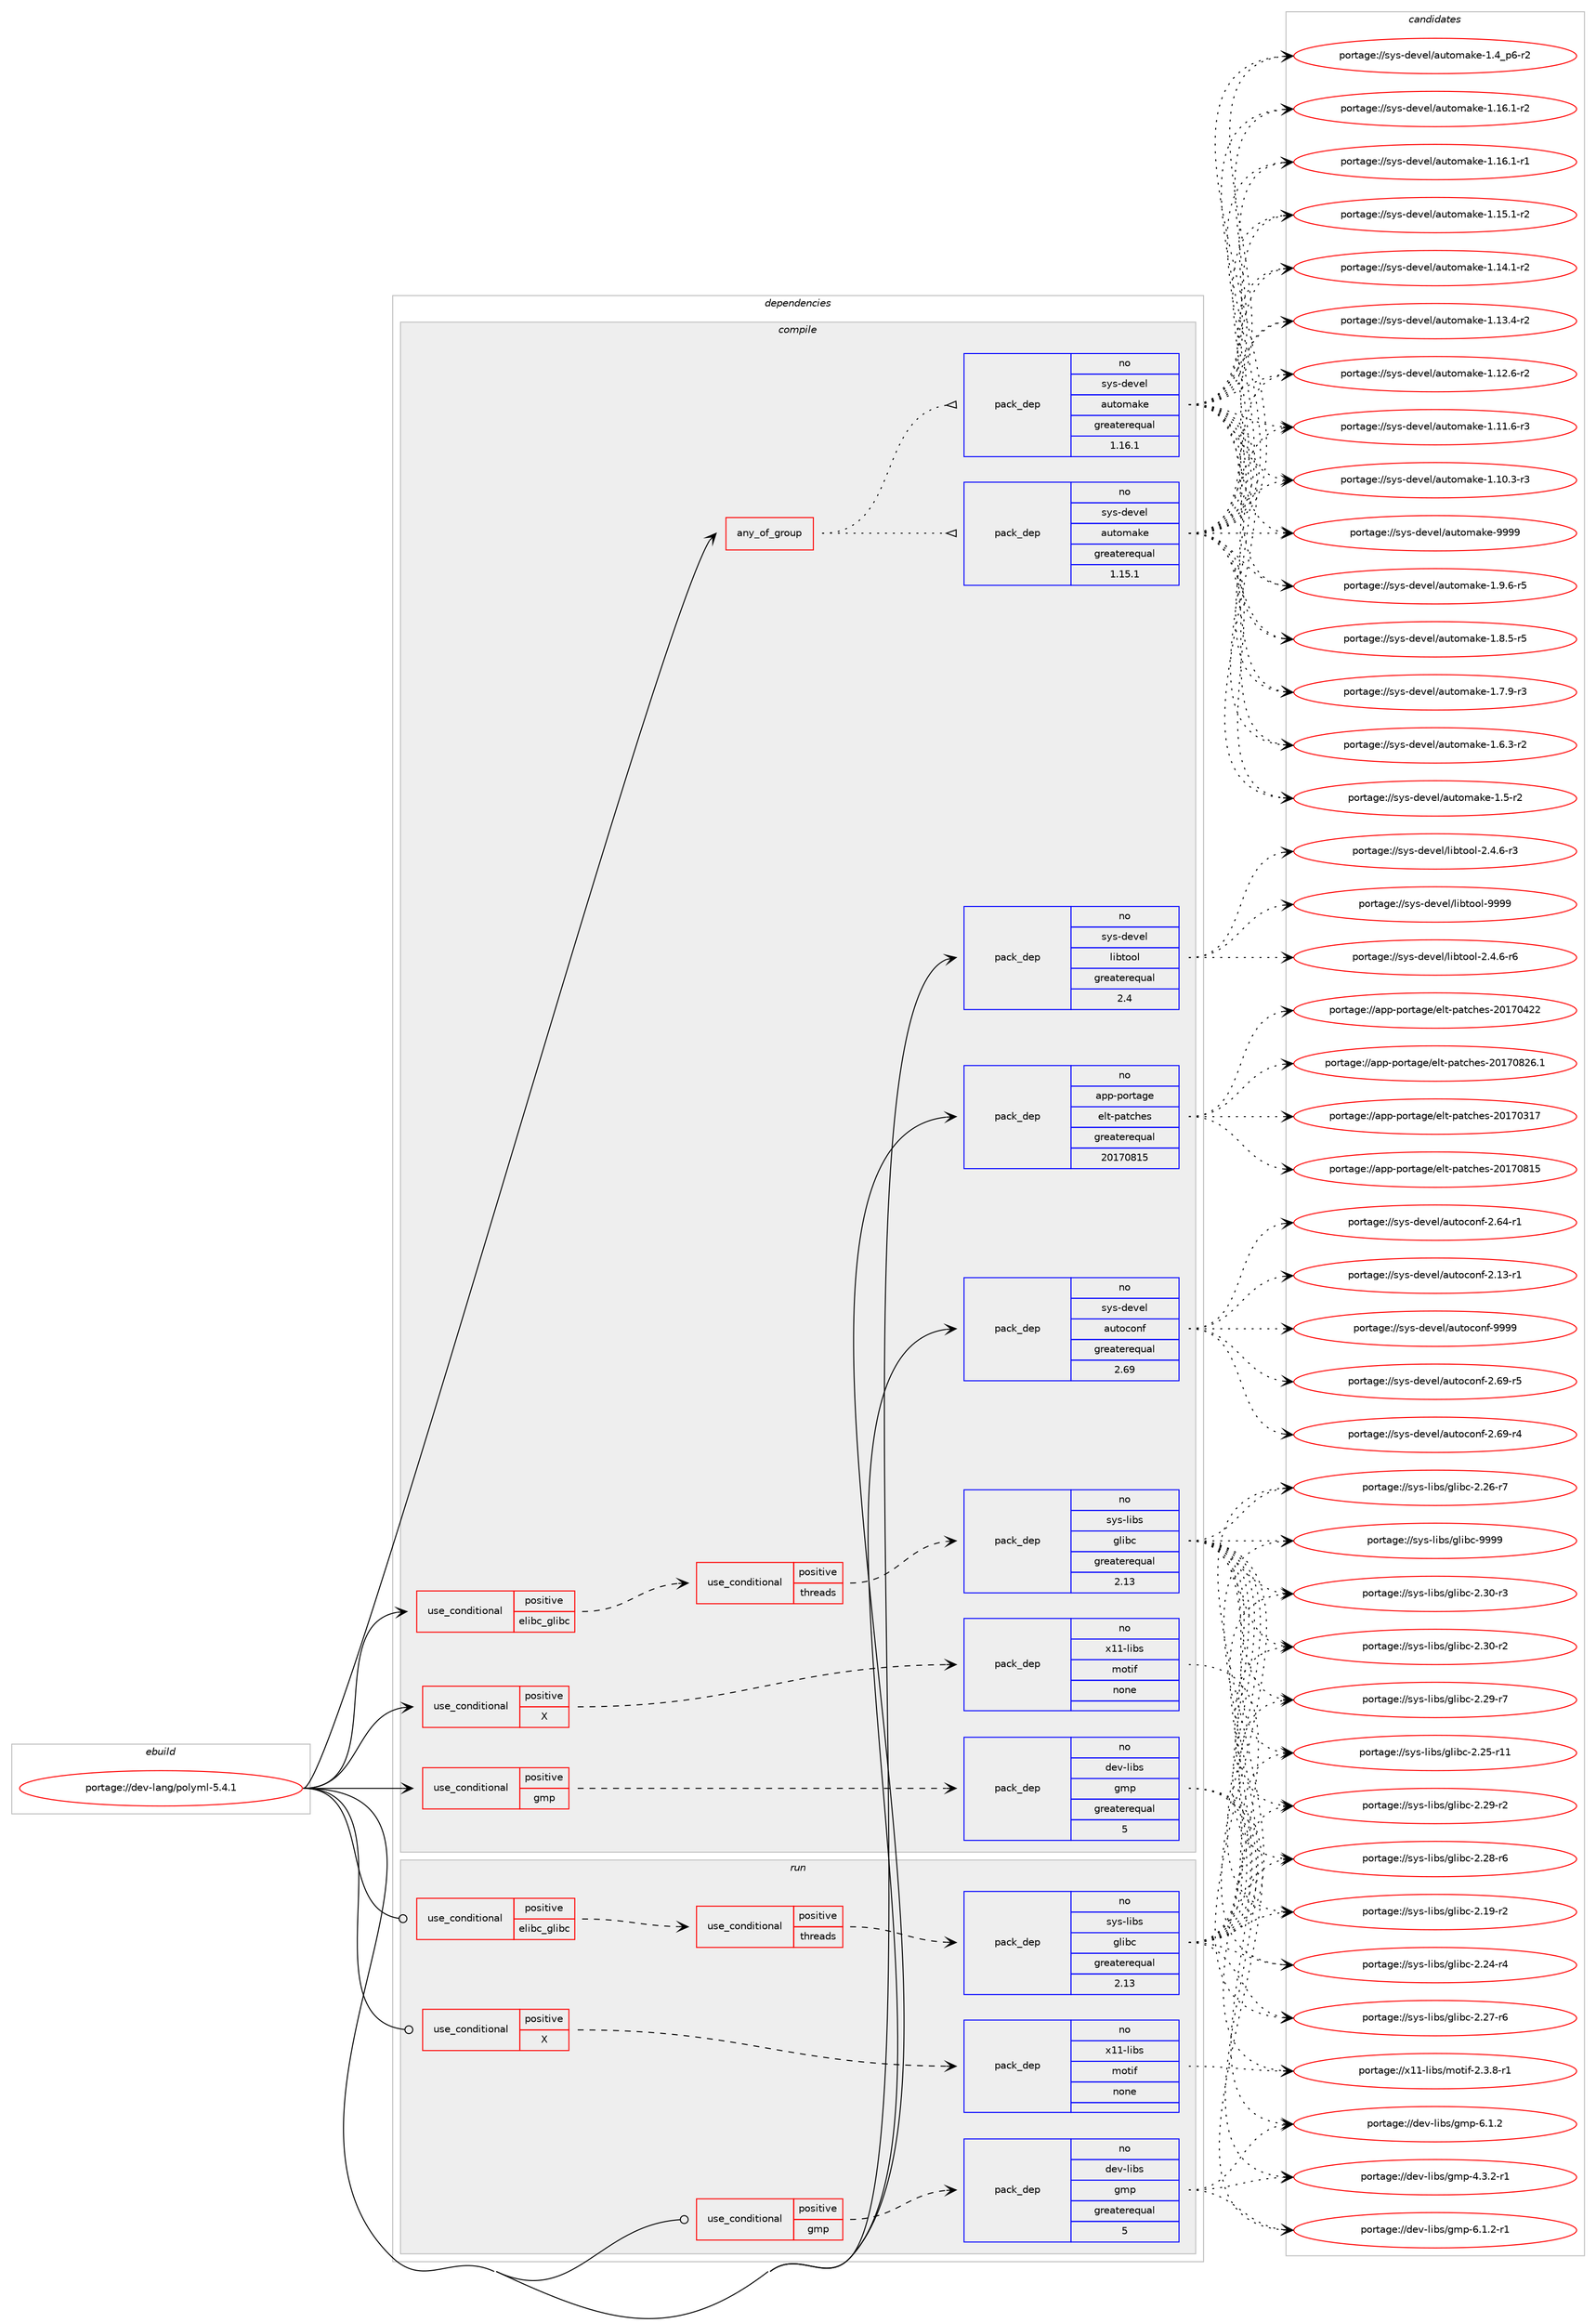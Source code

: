 digraph prolog {

# *************
# Graph options
# *************

newrank=true;
concentrate=true;
compound=true;
graph [rankdir=LR,fontname=Helvetica,fontsize=10,ranksep=1.5];#, ranksep=2.5, nodesep=0.2];
edge  [arrowhead=vee];
node  [fontname=Helvetica,fontsize=10];

# **********
# The ebuild
# **********

subgraph cluster_leftcol {
color=gray;
label=<<i>ebuild</i>>;
id [label="portage://dev-lang/polyml-5.4.1", color=red, width=4, href="../dev-lang/polyml-5.4.1.svg"];
}

# ****************
# The dependencies
# ****************

subgraph cluster_midcol {
color=gray;
label=<<i>dependencies</i>>;
subgraph cluster_compile {
fillcolor="#eeeeee";
style=filled;
label=<<i>compile</i>>;
subgraph any5224 {
dependency519423 [label=<<TABLE BORDER="0" CELLBORDER="1" CELLSPACING="0" CELLPADDING="4"><TR><TD CELLPADDING="10">any_of_group</TD></TR></TABLE>>, shape=none, color=red];subgraph pack386818 {
dependency519424 [label=<<TABLE BORDER="0" CELLBORDER="1" CELLSPACING="0" CELLPADDING="4" WIDTH="220"><TR><TD ROWSPAN="6" CELLPADDING="30">pack_dep</TD></TR><TR><TD WIDTH="110">no</TD></TR><TR><TD>sys-devel</TD></TR><TR><TD>automake</TD></TR><TR><TD>greaterequal</TD></TR><TR><TD>1.16.1</TD></TR></TABLE>>, shape=none, color=blue];
}
dependency519423:e -> dependency519424:w [weight=20,style="dotted",arrowhead="oinv"];
subgraph pack386819 {
dependency519425 [label=<<TABLE BORDER="0" CELLBORDER="1" CELLSPACING="0" CELLPADDING="4" WIDTH="220"><TR><TD ROWSPAN="6" CELLPADDING="30">pack_dep</TD></TR><TR><TD WIDTH="110">no</TD></TR><TR><TD>sys-devel</TD></TR><TR><TD>automake</TD></TR><TR><TD>greaterequal</TD></TR><TR><TD>1.15.1</TD></TR></TABLE>>, shape=none, color=blue];
}
dependency519423:e -> dependency519425:w [weight=20,style="dotted",arrowhead="oinv"];
}
id:e -> dependency519423:w [weight=20,style="solid",arrowhead="vee"];
subgraph cond127144 {
dependency519426 [label=<<TABLE BORDER="0" CELLBORDER="1" CELLSPACING="0" CELLPADDING="4"><TR><TD ROWSPAN="3" CELLPADDING="10">use_conditional</TD></TR><TR><TD>positive</TD></TR><TR><TD>X</TD></TR></TABLE>>, shape=none, color=red];
subgraph pack386820 {
dependency519427 [label=<<TABLE BORDER="0" CELLBORDER="1" CELLSPACING="0" CELLPADDING="4" WIDTH="220"><TR><TD ROWSPAN="6" CELLPADDING="30">pack_dep</TD></TR><TR><TD WIDTH="110">no</TD></TR><TR><TD>x11-libs</TD></TR><TR><TD>motif</TD></TR><TR><TD>none</TD></TR><TR><TD></TD></TR></TABLE>>, shape=none, color=blue];
}
dependency519426:e -> dependency519427:w [weight=20,style="dashed",arrowhead="vee"];
}
id:e -> dependency519426:w [weight=20,style="solid",arrowhead="vee"];
subgraph cond127145 {
dependency519428 [label=<<TABLE BORDER="0" CELLBORDER="1" CELLSPACING="0" CELLPADDING="4"><TR><TD ROWSPAN="3" CELLPADDING="10">use_conditional</TD></TR><TR><TD>positive</TD></TR><TR><TD>elibc_glibc</TD></TR></TABLE>>, shape=none, color=red];
subgraph cond127146 {
dependency519429 [label=<<TABLE BORDER="0" CELLBORDER="1" CELLSPACING="0" CELLPADDING="4"><TR><TD ROWSPAN="3" CELLPADDING="10">use_conditional</TD></TR><TR><TD>positive</TD></TR><TR><TD>threads</TD></TR></TABLE>>, shape=none, color=red];
subgraph pack386821 {
dependency519430 [label=<<TABLE BORDER="0" CELLBORDER="1" CELLSPACING="0" CELLPADDING="4" WIDTH="220"><TR><TD ROWSPAN="6" CELLPADDING="30">pack_dep</TD></TR><TR><TD WIDTH="110">no</TD></TR><TR><TD>sys-libs</TD></TR><TR><TD>glibc</TD></TR><TR><TD>greaterequal</TD></TR><TR><TD>2.13</TD></TR></TABLE>>, shape=none, color=blue];
}
dependency519429:e -> dependency519430:w [weight=20,style="dashed",arrowhead="vee"];
}
dependency519428:e -> dependency519429:w [weight=20,style="dashed",arrowhead="vee"];
}
id:e -> dependency519428:w [weight=20,style="solid",arrowhead="vee"];
subgraph cond127147 {
dependency519431 [label=<<TABLE BORDER="0" CELLBORDER="1" CELLSPACING="0" CELLPADDING="4"><TR><TD ROWSPAN="3" CELLPADDING="10">use_conditional</TD></TR><TR><TD>positive</TD></TR><TR><TD>gmp</TD></TR></TABLE>>, shape=none, color=red];
subgraph pack386822 {
dependency519432 [label=<<TABLE BORDER="0" CELLBORDER="1" CELLSPACING="0" CELLPADDING="4" WIDTH="220"><TR><TD ROWSPAN="6" CELLPADDING="30">pack_dep</TD></TR><TR><TD WIDTH="110">no</TD></TR><TR><TD>dev-libs</TD></TR><TR><TD>gmp</TD></TR><TR><TD>greaterequal</TD></TR><TR><TD>5</TD></TR></TABLE>>, shape=none, color=blue];
}
dependency519431:e -> dependency519432:w [weight=20,style="dashed",arrowhead="vee"];
}
id:e -> dependency519431:w [weight=20,style="solid",arrowhead="vee"];
subgraph pack386823 {
dependency519433 [label=<<TABLE BORDER="0" CELLBORDER="1" CELLSPACING="0" CELLPADDING="4" WIDTH="220"><TR><TD ROWSPAN="6" CELLPADDING="30">pack_dep</TD></TR><TR><TD WIDTH="110">no</TD></TR><TR><TD>app-portage</TD></TR><TR><TD>elt-patches</TD></TR><TR><TD>greaterequal</TD></TR><TR><TD>20170815</TD></TR></TABLE>>, shape=none, color=blue];
}
id:e -> dependency519433:w [weight=20,style="solid",arrowhead="vee"];
subgraph pack386824 {
dependency519434 [label=<<TABLE BORDER="0" CELLBORDER="1" CELLSPACING="0" CELLPADDING="4" WIDTH="220"><TR><TD ROWSPAN="6" CELLPADDING="30">pack_dep</TD></TR><TR><TD WIDTH="110">no</TD></TR><TR><TD>sys-devel</TD></TR><TR><TD>autoconf</TD></TR><TR><TD>greaterequal</TD></TR><TR><TD>2.69</TD></TR></TABLE>>, shape=none, color=blue];
}
id:e -> dependency519434:w [weight=20,style="solid",arrowhead="vee"];
subgraph pack386825 {
dependency519435 [label=<<TABLE BORDER="0" CELLBORDER="1" CELLSPACING="0" CELLPADDING="4" WIDTH="220"><TR><TD ROWSPAN="6" CELLPADDING="30">pack_dep</TD></TR><TR><TD WIDTH="110">no</TD></TR><TR><TD>sys-devel</TD></TR><TR><TD>libtool</TD></TR><TR><TD>greaterequal</TD></TR><TR><TD>2.4</TD></TR></TABLE>>, shape=none, color=blue];
}
id:e -> dependency519435:w [weight=20,style="solid",arrowhead="vee"];
}
subgraph cluster_compileandrun {
fillcolor="#eeeeee";
style=filled;
label=<<i>compile and run</i>>;
}
subgraph cluster_run {
fillcolor="#eeeeee";
style=filled;
label=<<i>run</i>>;
subgraph cond127148 {
dependency519436 [label=<<TABLE BORDER="0" CELLBORDER="1" CELLSPACING="0" CELLPADDING="4"><TR><TD ROWSPAN="3" CELLPADDING="10">use_conditional</TD></TR><TR><TD>positive</TD></TR><TR><TD>X</TD></TR></TABLE>>, shape=none, color=red];
subgraph pack386826 {
dependency519437 [label=<<TABLE BORDER="0" CELLBORDER="1" CELLSPACING="0" CELLPADDING="4" WIDTH="220"><TR><TD ROWSPAN="6" CELLPADDING="30">pack_dep</TD></TR><TR><TD WIDTH="110">no</TD></TR><TR><TD>x11-libs</TD></TR><TR><TD>motif</TD></TR><TR><TD>none</TD></TR><TR><TD></TD></TR></TABLE>>, shape=none, color=blue];
}
dependency519436:e -> dependency519437:w [weight=20,style="dashed",arrowhead="vee"];
}
id:e -> dependency519436:w [weight=20,style="solid",arrowhead="odot"];
subgraph cond127149 {
dependency519438 [label=<<TABLE BORDER="0" CELLBORDER="1" CELLSPACING="0" CELLPADDING="4"><TR><TD ROWSPAN="3" CELLPADDING="10">use_conditional</TD></TR><TR><TD>positive</TD></TR><TR><TD>elibc_glibc</TD></TR></TABLE>>, shape=none, color=red];
subgraph cond127150 {
dependency519439 [label=<<TABLE BORDER="0" CELLBORDER="1" CELLSPACING="0" CELLPADDING="4"><TR><TD ROWSPAN="3" CELLPADDING="10">use_conditional</TD></TR><TR><TD>positive</TD></TR><TR><TD>threads</TD></TR></TABLE>>, shape=none, color=red];
subgraph pack386827 {
dependency519440 [label=<<TABLE BORDER="0" CELLBORDER="1" CELLSPACING="0" CELLPADDING="4" WIDTH="220"><TR><TD ROWSPAN="6" CELLPADDING="30">pack_dep</TD></TR><TR><TD WIDTH="110">no</TD></TR><TR><TD>sys-libs</TD></TR><TR><TD>glibc</TD></TR><TR><TD>greaterequal</TD></TR><TR><TD>2.13</TD></TR></TABLE>>, shape=none, color=blue];
}
dependency519439:e -> dependency519440:w [weight=20,style="dashed",arrowhead="vee"];
}
dependency519438:e -> dependency519439:w [weight=20,style="dashed",arrowhead="vee"];
}
id:e -> dependency519438:w [weight=20,style="solid",arrowhead="odot"];
subgraph cond127151 {
dependency519441 [label=<<TABLE BORDER="0" CELLBORDER="1" CELLSPACING="0" CELLPADDING="4"><TR><TD ROWSPAN="3" CELLPADDING="10">use_conditional</TD></TR><TR><TD>positive</TD></TR><TR><TD>gmp</TD></TR></TABLE>>, shape=none, color=red];
subgraph pack386828 {
dependency519442 [label=<<TABLE BORDER="0" CELLBORDER="1" CELLSPACING="0" CELLPADDING="4" WIDTH="220"><TR><TD ROWSPAN="6" CELLPADDING="30">pack_dep</TD></TR><TR><TD WIDTH="110">no</TD></TR><TR><TD>dev-libs</TD></TR><TR><TD>gmp</TD></TR><TR><TD>greaterequal</TD></TR><TR><TD>5</TD></TR></TABLE>>, shape=none, color=blue];
}
dependency519441:e -> dependency519442:w [weight=20,style="dashed",arrowhead="vee"];
}
id:e -> dependency519441:w [weight=20,style="solid",arrowhead="odot"];
}
}

# **************
# The candidates
# **************

subgraph cluster_choices {
rank=same;
color=gray;
label=<<i>candidates</i>>;

subgraph choice386818 {
color=black;
nodesep=1;
choice115121115451001011181011084797117116111109971071014557575757 [label="portage://sys-devel/automake-9999", color=red, width=4,href="../sys-devel/automake-9999.svg"];
choice115121115451001011181011084797117116111109971071014549465746544511453 [label="portage://sys-devel/automake-1.9.6-r5", color=red, width=4,href="../sys-devel/automake-1.9.6-r5.svg"];
choice115121115451001011181011084797117116111109971071014549465646534511453 [label="portage://sys-devel/automake-1.8.5-r5", color=red, width=4,href="../sys-devel/automake-1.8.5-r5.svg"];
choice115121115451001011181011084797117116111109971071014549465546574511451 [label="portage://sys-devel/automake-1.7.9-r3", color=red, width=4,href="../sys-devel/automake-1.7.9-r3.svg"];
choice115121115451001011181011084797117116111109971071014549465446514511450 [label="portage://sys-devel/automake-1.6.3-r2", color=red, width=4,href="../sys-devel/automake-1.6.3-r2.svg"];
choice11512111545100101118101108479711711611110997107101454946534511450 [label="portage://sys-devel/automake-1.5-r2", color=red, width=4,href="../sys-devel/automake-1.5-r2.svg"];
choice115121115451001011181011084797117116111109971071014549465295112544511450 [label="portage://sys-devel/automake-1.4_p6-r2", color=red, width=4,href="../sys-devel/automake-1.4_p6-r2.svg"];
choice11512111545100101118101108479711711611110997107101454946495446494511450 [label="portage://sys-devel/automake-1.16.1-r2", color=red, width=4,href="../sys-devel/automake-1.16.1-r2.svg"];
choice11512111545100101118101108479711711611110997107101454946495446494511449 [label="portage://sys-devel/automake-1.16.1-r1", color=red, width=4,href="../sys-devel/automake-1.16.1-r1.svg"];
choice11512111545100101118101108479711711611110997107101454946495346494511450 [label="portage://sys-devel/automake-1.15.1-r2", color=red, width=4,href="../sys-devel/automake-1.15.1-r2.svg"];
choice11512111545100101118101108479711711611110997107101454946495246494511450 [label="portage://sys-devel/automake-1.14.1-r2", color=red, width=4,href="../sys-devel/automake-1.14.1-r2.svg"];
choice11512111545100101118101108479711711611110997107101454946495146524511450 [label="portage://sys-devel/automake-1.13.4-r2", color=red, width=4,href="../sys-devel/automake-1.13.4-r2.svg"];
choice11512111545100101118101108479711711611110997107101454946495046544511450 [label="portage://sys-devel/automake-1.12.6-r2", color=red, width=4,href="../sys-devel/automake-1.12.6-r2.svg"];
choice11512111545100101118101108479711711611110997107101454946494946544511451 [label="portage://sys-devel/automake-1.11.6-r3", color=red, width=4,href="../sys-devel/automake-1.11.6-r3.svg"];
choice11512111545100101118101108479711711611110997107101454946494846514511451 [label="portage://sys-devel/automake-1.10.3-r3", color=red, width=4,href="../sys-devel/automake-1.10.3-r3.svg"];
dependency519424:e -> choice115121115451001011181011084797117116111109971071014557575757:w [style=dotted,weight="100"];
dependency519424:e -> choice115121115451001011181011084797117116111109971071014549465746544511453:w [style=dotted,weight="100"];
dependency519424:e -> choice115121115451001011181011084797117116111109971071014549465646534511453:w [style=dotted,weight="100"];
dependency519424:e -> choice115121115451001011181011084797117116111109971071014549465546574511451:w [style=dotted,weight="100"];
dependency519424:e -> choice115121115451001011181011084797117116111109971071014549465446514511450:w [style=dotted,weight="100"];
dependency519424:e -> choice11512111545100101118101108479711711611110997107101454946534511450:w [style=dotted,weight="100"];
dependency519424:e -> choice115121115451001011181011084797117116111109971071014549465295112544511450:w [style=dotted,weight="100"];
dependency519424:e -> choice11512111545100101118101108479711711611110997107101454946495446494511450:w [style=dotted,weight="100"];
dependency519424:e -> choice11512111545100101118101108479711711611110997107101454946495446494511449:w [style=dotted,weight="100"];
dependency519424:e -> choice11512111545100101118101108479711711611110997107101454946495346494511450:w [style=dotted,weight="100"];
dependency519424:e -> choice11512111545100101118101108479711711611110997107101454946495246494511450:w [style=dotted,weight="100"];
dependency519424:e -> choice11512111545100101118101108479711711611110997107101454946495146524511450:w [style=dotted,weight="100"];
dependency519424:e -> choice11512111545100101118101108479711711611110997107101454946495046544511450:w [style=dotted,weight="100"];
dependency519424:e -> choice11512111545100101118101108479711711611110997107101454946494946544511451:w [style=dotted,weight="100"];
dependency519424:e -> choice11512111545100101118101108479711711611110997107101454946494846514511451:w [style=dotted,weight="100"];
}
subgraph choice386819 {
color=black;
nodesep=1;
choice115121115451001011181011084797117116111109971071014557575757 [label="portage://sys-devel/automake-9999", color=red, width=4,href="../sys-devel/automake-9999.svg"];
choice115121115451001011181011084797117116111109971071014549465746544511453 [label="portage://sys-devel/automake-1.9.6-r5", color=red, width=4,href="../sys-devel/automake-1.9.6-r5.svg"];
choice115121115451001011181011084797117116111109971071014549465646534511453 [label="portage://sys-devel/automake-1.8.5-r5", color=red, width=4,href="../sys-devel/automake-1.8.5-r5.svg"];
choice115121115451001011181011084797117116111109971071014549465546574511451 [label="portage://sys-devel/automake-1.7.9-r3", color=red, width=4,href="../sys-devel/automake-1.7.9-r3.svg"];
choice115121115451001011181011084797117116111109971071014549465446514511450 [label="portage://sys-devel/automake-1.6.3-r2", color=red, width=4,href="../sys-devel/automake-1.6.3-r2.svg"];
choice11512111545100101118101108479711711611110997107101454946534511450 [label="portage://sys-devel/automake-1.5-r2", color=red, width=4,href="../sys-devel/automake-1.5-r2.svg"];
choice115121115451001011181011084797117116111109971071014549465295112544511450 [label="portage://sys-devel/automake-1.4_p6-r2", color=red, width=4,href="../sys-devel/automake-1.4_p6-r2.svg"];
choice11512111545100101118101108479711711611110997107101454946495446494511450 [label="portage://sys-devel/automake-1.16.1-r2", color=red, width=4,href="../sys-devel/automake-1.16.1-r2.svg"];
choice11512111545100101118101108479711711611110997107101454946495446494511449 [label="portage://sys-devel/automake-1.16.1-r1", color=red, width=4,href="../sys-devel/automake-1.16.1-r1.svg"];
choice11512111545100101118101108479711711611110997107101454946495346494511450 [label="portage://sys-devel/automake-1.15.1-r2", color=red, width=4,href="../sys-devel/automake-1.15.1-r2.svg"];
choice11512111545100101118101108479711711611110997107101454946495246494511450 [label="portage://sys-devel/automake-1.14.1-r2", color=red, width=4,href="../sys-devel/automake-1.14.1-r2.svg"];
choice11512111545100101118101108479711711611110997107101454946495146524511450 [label="portage://sys-devel/automake-1.13.4-r2", color=red, width=4,href="../sys-devel/automake-1.13.4-r2.svg"];
choice11512111545100101118101108479711711611110997107101454946495046544511450 [label="portage://sys-devel/automake-1.12.6-r2", color=red, width=4,href="../sys-devel/automake-1.12.6-r2.svg"];
choice11512111545100101118101108479711711611110997107101454946494946544511451 [label="portage://sys-devel/automake-1.11.6-r3", color=red, width=4,href="../sys-devel/automake-1.11.6-r3.svg"];
choice11512111545100101118101108479711711611110997107101454946494846514511451 [label="portage://sys-devel/automake-1.10.3-r3", color=red, width=4,href="../sys-devel/automake-1.10.3-r3.svg"];
dependency519425:e -> choice115121115451001011181011084797117116111109971071014557575757:w [style=dotted,weight="100"];
dependency519425:e -> choice115121115451001011181011084797117116111109971071014549465746544511453:w [style=dotted,weight="100"];
dependency519425:e -> choice115121115451001011181011084797117116111109971071014549465646534511453:w [style=dotted,weight="100"];
dependency519425:e -> choice115121115451001011181011084797117116111109971071014549465546574511451:w [style=dotted,weight="100"];
dependency519425:e -> choice115121115451001011181011084797117116111109971071014549465446514511450:w [style=dotted,weight="100"];
dependency519425:e -> choice11512111545100101118101108479711711611110997107101454946534511450:w [style=dotted,weight="100"];
dependency519425:e -> choice115121115451001011181011084797117116111109971071014549465295112544511450:w [style=dotted,weight="100"];
dependency519425:e -> choice11512111545100101118101108479711711611110997107101454946495446494511450:w [style=dotted,weight="100"];
dependency519425:e -> choice11512111545100101118101108479711711611110997107101454946495446494511449:w [style=dotted,weight="100"];
dependency519425:e -> choice11512111545100101118101108479711711611110997107101454946495346494511450:w [style=dotted,weight="100"];
dependency519425:e -> choice11512111545100101118101108479711711611110997107101454946495246494511450:w [style=dotted,weight="100"];
dependency519425:e -> choice11512111545100101118101108479711711611110997107101454946495146524511450:w [style=dotted,weight="100"];
dependency519425:e -> choice11512111545100101118101108479711711611110997107101454946495046544511450:w [style=dotted,weight="100"];
dependency519425:e -> choice11512111545100101118101108479711711611110997107101454946494946544511451:w [style=dotted,weight="100"];
dependency519425:e -> choice11512111545100101118101108479711711611110997107101454946494846514511451:w [style=dotted,weight="100"];
}
subgraph choice386820 {
color=black;
nodesep=1;
choice12049494510810598115471091111161051024550465146564511449 [label="portage://x11-libs/motif-2.3.8-r1", color=red, width=4,href="../x11-libs/motif-2.3.8-r1.svg"];
dependency519427:e -> choice12049494510810598115471091111161051024550465146564511449:w [style=dotted,weight="100"];
}
subgraph choice386821 {
color=black;
nodesep=1;
choice11512111545108105981154710310810598994557575757 [label="portage://sys-libs/glibc-9999", color=red, width=4,href="../sys-libs/glibc-9999.svg"];
choice115121115451081059811547103108105989945504651484511451 [label="portage://sys-libs/glibc-2.30-r3", color=red, width=4,href="../sys-libs/glibc-2.30-r3.svg"];
choice115121115451081059811547103108105989945504651484511450 [label="portage://sys-libs/glibc-2.30-r2", color=red, width=4,href="../sys-libs/glibc-2.30-r2.svg"];
choice115121115451081059811547103108105989945504650574511455 [label="portage://sys-libs/glibc-2.29-r7", color=red, width=4,href="../sys-libs/glibc-2.29-r7.svg"];
choice115121115451081059811547103108105989945504650574511450 [label="portage://sys-libs/glibc-2.29-r2", color=red, width=4,href="../sys-libs/glibc-2.29-r2.svg"];
choice115121115451081059811547103108105989945504650564511454 [label="portage://sys-libs/glibc-2.28-r6", color=red, width=4,href="../sys-libs/glibc-2.28-r6.svg"];
choice115121115451081059811547103108105989945504650554511454 [label="portage://sys-libs/glibc-2.27-r6", color=red, width=4,href="../sys-libs/glibc-2.27-r6.svg"];
choice115121115451081059811547103108105989945504650544511455 [label="portage://sys-libs/glibc-2.26-r7", color=red, width=4,href="../sys-libs/glibc-2.26-r7.svg"];
choice11512111545108105981154710310810598994550465053451144949 [label="portage://sys-libs/glibc-2.25-r11", color=red, width=4,href="../sys-libs/glibc-2.25-r11.svg"];
choice115121115451081059811547103108105989945504650524511452 [label="portage://sys-libs/glibc-2.24-r4", color=red, width=4,href="../sys-libs/glibc-2.24-r4.svg"];
choice115121115451081059811547103108105989945504649574511450 [label="portage://sys-libs/glibc-2.19-r2", color=red, width=4,href="../sys-libs/glibc-2.19-r2.svg"];
dependency519430:e -> choice11512111545108105981154710310810598994557575757:w [style=dotted,weight="100"];
dependency519430:e -> choice115121115451081059811547103108105989945504651484511451:w [style=dotted,weight="100"];
dependency519430:e -> choice115121115451081059811547103108105989945504651484511450:w [style=dotted,weight="100"];
dependency519430:e -> choice115121115451081059811547103108105989945504650574511455:w [style=dotted,weight="100"];
dependency519430:e -> choice115121115451081059811547103108105989945504650574511450:w [style=dotted,weight="100"];
dependency519430:e -> choice115121115451081059811547103108105989945504650564511454:w [style=dotted,weight="100"];
dependency519430:e -> choice115121115451081059811547103108105989945504650554511454:w [style=dotted,weight="100"];
dependency519430:e -> choice115121115451081059811547103108105989945504650544511455:w [style=dotted,weight="100"];
dependency519430:e -> choice11512111545108105981154710310810598994550465053451144949:w [style=dotted,weight="100"];
dependency519430:e -> choice115121115451081059811547103108105989945504650524511452:w [style=dotted,weight="100"];
dependency519430:e -> choice115121115451081059811547103108105989945504649574511450:w [style=dotted,weight="100"];
}
subgraph choice386822 {
color=black;
nodesep=1;
choice1001011184510810598115471031091124554464946504511449 [label="portage://dev-libs/gmp-6.1.2-r1", color=red, width=4,href="../dev-libs/gmp-6.1.2-r1.svg"];
choice100101118451081059811547103109112455446494650 [label="portage://dev-libs/gmp-6.1.2", color=red, width=4,href="../dev-libs/gmp-6.1.2.svg"];
choice1001011184510810598115471031091124552465146504511449 [label="portage://dev-libs/gmp-4.3.2-r1", color=red, width=4,href="../dev-libs/gmp-4.3.2-r1.svg"];
dependency519432:e -> choice1001011184510810598115471031091124554464946504511449:w [style=dotted,weight="100"];
dependency519432:e -> choice100101118451081059811547103109112455446494650:w [style=dotted,weight="100"];
dependency519432:e -> choice1001011184510810598115471031091124552465146504511449:w [style=dotted,weight="100"];
}
subgraph choice386823 {
color=black;
nodesep=1;
choice971121124511211111411697103101471011081164511297116991041011154550484955485650544649 [label="portage://app-portage/elt-patches-20170826.1", color=red, width=4,href="../app-portage/elt-patches-20170826.1.svg"];
choice97112112451121111141169710310147101108116451129711699104101115455048495548564953 [label="portage://app-portage/elt-patches-20170815", color=red, width=4,href="../app-portage/elt-patches-20170815.svg"];
choice97112112451121111141169710310147101108116451129711699104101115455048495548525050 [label="portage://app-portage/elt-patches-20170422", color=red, width=4,href="../app-portage/elt-patches-20170422.svg"];
choice97112112451121111141169710310147101108116451129711699104101115455048495548514955 [label="portage://app-portage/elt-patches-20170317", color=red, width=4,href="../app-portage/elt-patches-20170317.svg"];
dependency519433:e -> choice971121124511211111411697103101471011081164511297116991041011154550484955485650544649:w [style=dotted,weight="100"];
dependency519433:e -> choice97112112451121111141169710310147101108116451129711699104101115455048495548564953:w [style=dotted,weight="100"];
dependency519433:e -> choice97112112451121111141169710310147101108116451129711699104101115455048495548525050:w [style=dotted,weight="100"];
dependency519433:e -> choice97112112451121111141169710310147101108116451129711699104101115455048495548514955:w [style=dotted,weight="100"];
}
subgraph choice386824 {
color=black;
nodesep=1;
choice115121115451001011181011084797117116111991111101024557575757 [label="portage://sys-devel/autoconf-9999", color=red, width=4,href="../sys-devel/autoconf-9999.svg"];
choice1151211154510010111810110847971171161119911111010245504654574511453 [label="portage://sys-devel/autoconf-2.69-r5", color=red, width=4,href="../sys-devel/autoconf-2.69-r5.svg"];
choice1151211154510010111810110847971171161119911111010245504654574511452 [label="portage://sys-devel/autoconf-2.69-r4", color=red, width=4,href="../sys-devel/autoconf-2.69-r4.svg"];
choice1151211154510010111810110847971171161119911111010245504654524511449 [label="portage://sys-devel/autoconf-2.64-r1", color=red, width=4,href="../sys-devel/autoconf-2.64-r1.svg"];
choice1151211154510010111810110847971171161119911111010245504649514511449 [label="portage://sys-devel/autoconf-2.13-r1", color=red, width=4,href="../sys-devel/autoconf-2.13-r1.svg"];
dependency519434:e -> choice115121115451001011181011084797117116111991111101024557575757:w [style=dotted,weight="100"];
dependency519434:e -> choice1151211154510010111810110847971171161119911111010245504654574511453:w [style=dotted,weight="100"];
dependency519434:e -> choice1151211154510010111810110847971171161119911111010245504654574511452:w [style=dotted,weight="100"];
dependency519434:e -> choice1151211154510010111810110847971171161119911111010245504654524511449:w [style=dotted,weight="100"];
dependency519434:e -> choice1151211154510010111810110847971171161119911111010245504649514511449:w [style=dotted,weight="100"];
}
subgraph choice386825 {
color=black;
nodesep=1;
choice1151211154510010111810110847108105981161111111084557575757 [label="portage://sys-devel/libtool-9999", color=red, width=4,href="../sys-devel/libtool-9999.svg"];
choice1151211154510010111810110847108105981161111111084550465246544511454 [label="portage://sys-devel/libtool-2.4.6-r6", color=red, width=4,href="../sys-devel/libtool-2.4.6-r6.svg"];
choice1151211154510010111810110847108105981161111111084550465246544511451 [label="portage://sys-devel/libtool-2.4.6-r3", color=red, width=4,href="../sys-devel/libtool-2.4.6-r3.svg"];
dependency519435:e -> choice1151211154510010111810110847108105981161111111084557575757:w [style=dotted,weight="100"];
dependency519435:e -> choice1151211154510010111810110847108105981161111111084550465246544511454:w [style=dotted,weight="100"];
dependency519435:e -> choice1151211154510010111810110847108105981161111111084550465246544511451:w [style=dotted,weight="100"];
}
subgraph choice386826 {
color=black;
nodesep=1;
choice12049494510810598115471091111161051024550465146564511449 [label="portage://x11-libs/motif-2.3.8-r1", color=red, width=4,href="../x11-libs/motif-2.3.8-r1.svg"];
dependency519437:e -> choice12049494510810598115471091111161051024550465146564511449:w [style=dotted,weight="100"];
}
subgraph choice386827 {
color=black;
nodesep=1;
choice11512111545108105981154710310810598994557575757 [label="portage://sys-libs/glibc-9999", color=red, width=4,href="../sys-libs/glibc-9999.svg"];
choice115121115451081059811547103108105989945504651484511451 [label="portage://sys-libs/glibc-2.30-r3", color=red, width=4,href="../sys-libs/glibc-2.30-r3.svg"];
choice115121115451081059811547103108105989945504651484511450 [label="portage://sys-libs/glibc-2.30-r2", color=red, width=4,href="../sys-libs/glibc-2.30-r2.svg"];
choice115121115451081059811547103108105989945504650574511455 [label="portage://sys-libs/glibc-2.29-r7", color=red, width=4,href="../sys-libs/glibc-2.29-r7.svg"];
choice115121115451081059811547103108105989945504650574511450 [label="portage://sys-libs/glibc-2.29-r2", color=red, width=4,href="../sys-libs/glibc-2.29-r2.svg"];
choice115121115451081059811547103108105989945504650564511454 [label="portage://sys-libs/glibc-2.28-r6", color=red, width=4,href="../sys-libs/glibc-2.28-r6.svg"];
choice115121115451081059811547103108105989945504650554511454 [label="portage://sys-libs/glibc-2.27-r6", color=red, width=4,href="../sys-libs/glibc-2.27-r6.svg"];
choice115121115451081059811547103108105989945504650544511455 [label="portage://sys-libs/glibc-2.26-r7", color=red, width=4,href="../sys-libs/glibc-2.26-r7.svg"];
choice11512111545108105981154710310810598994550465053451144949 [label="portage://sys-libs/glibc-2.25-r11", color=red, width=4,href="../sys-libs/glibc-2.25-r11.svg"];
choice115121115451081059811547103108105989945504650524511452 [label="portage://sys-libs/glibc-2.24-r4", color=red, width=4,href="../sys-libs/glibc-2.24-r4.svg"];
choice115121115451081059811547103108105989945504649574511450 [label="portage://sys-libs/glibc-2.19-r2", color=red, width=4,href="../sys-libs/glibc-2.19-r2.svg"];
dependency519440:e -> choice11512111545108105981154710310810598994557575757:w [style=dotted,weight="100"];
dependency519440:e -> choice115121115451081059811547103108105989945504651484511451:w [style=dotted,weight="100"];
dependency519440:e -> choice115121115451081059811547103108105989945504651484511450:w [style=dotted,weight="100"];
dependency519440:e -> choice115121115451081059811547103108105989945504650574511455:w [style=dotted,weight="100"];
dependency519440:e -> choice115121115451081059811547103108105989945504650574511450:w [style=dotted,weight="100"];
dependency519440:e -> choice115121115451081059811547103108105989945504650564511454:w [style=dotted,weight="100"];
dependency519440:e -> choice115121115451081059811547103108105989945504650554511454:w [style=dotted,weight="100"];
dependency519440:e -> choice115121115451081059811547103108105989945504650544511455:w [style=dotted,weight="100"];
dependency519440:e -> choice11512111545108105981154710310810598994550465053451144949:w [style=dotted,weight="100"];
dependency519440:e -> choice115121115451081059811547103108105989945504650524511452:w [style=dotted,weight="100"];
dependency519440:e -> choice115121115451081059811547103108105989945504649574511450:w [style=dotted,weight="100"];
}
subgraph choice386828 {
color=black;
nodesep=1;
choice1001011184510810598115471031091124554464946504511449 [label="portage://dev-libs/gmp-6.1.2-r1", color=red, width=4,href="../dev-libs/gmp-6.1.2-r1.svg"];
choice100101118451081059811547103109112455446494650 [label="portage://dev-libs/gmp-6.1.2", color=red, width=4,href="../dev-libs/gmp-6.1.2.svg"];
choice1001011184510810598115471031091124552465146504511449 [label="portage://dev-libs/gmp-4.3.2-r1", color=red, width=4,href="../dev-libs/gmp-4.3.2-r1.svg"];
dependency519442:e -> choice1001011184510810598115471031091124554464946504511449:w [style=dotted,weight="100"];
dependency519442:e -> choice100101118451081059811547103109112455446494650:w [style=dotted,weight="100"];
dependency519442:e -> choice1001011184510810598115471031091124552465146504511449:w [style=dotted,weight="100"];
}
}

}
